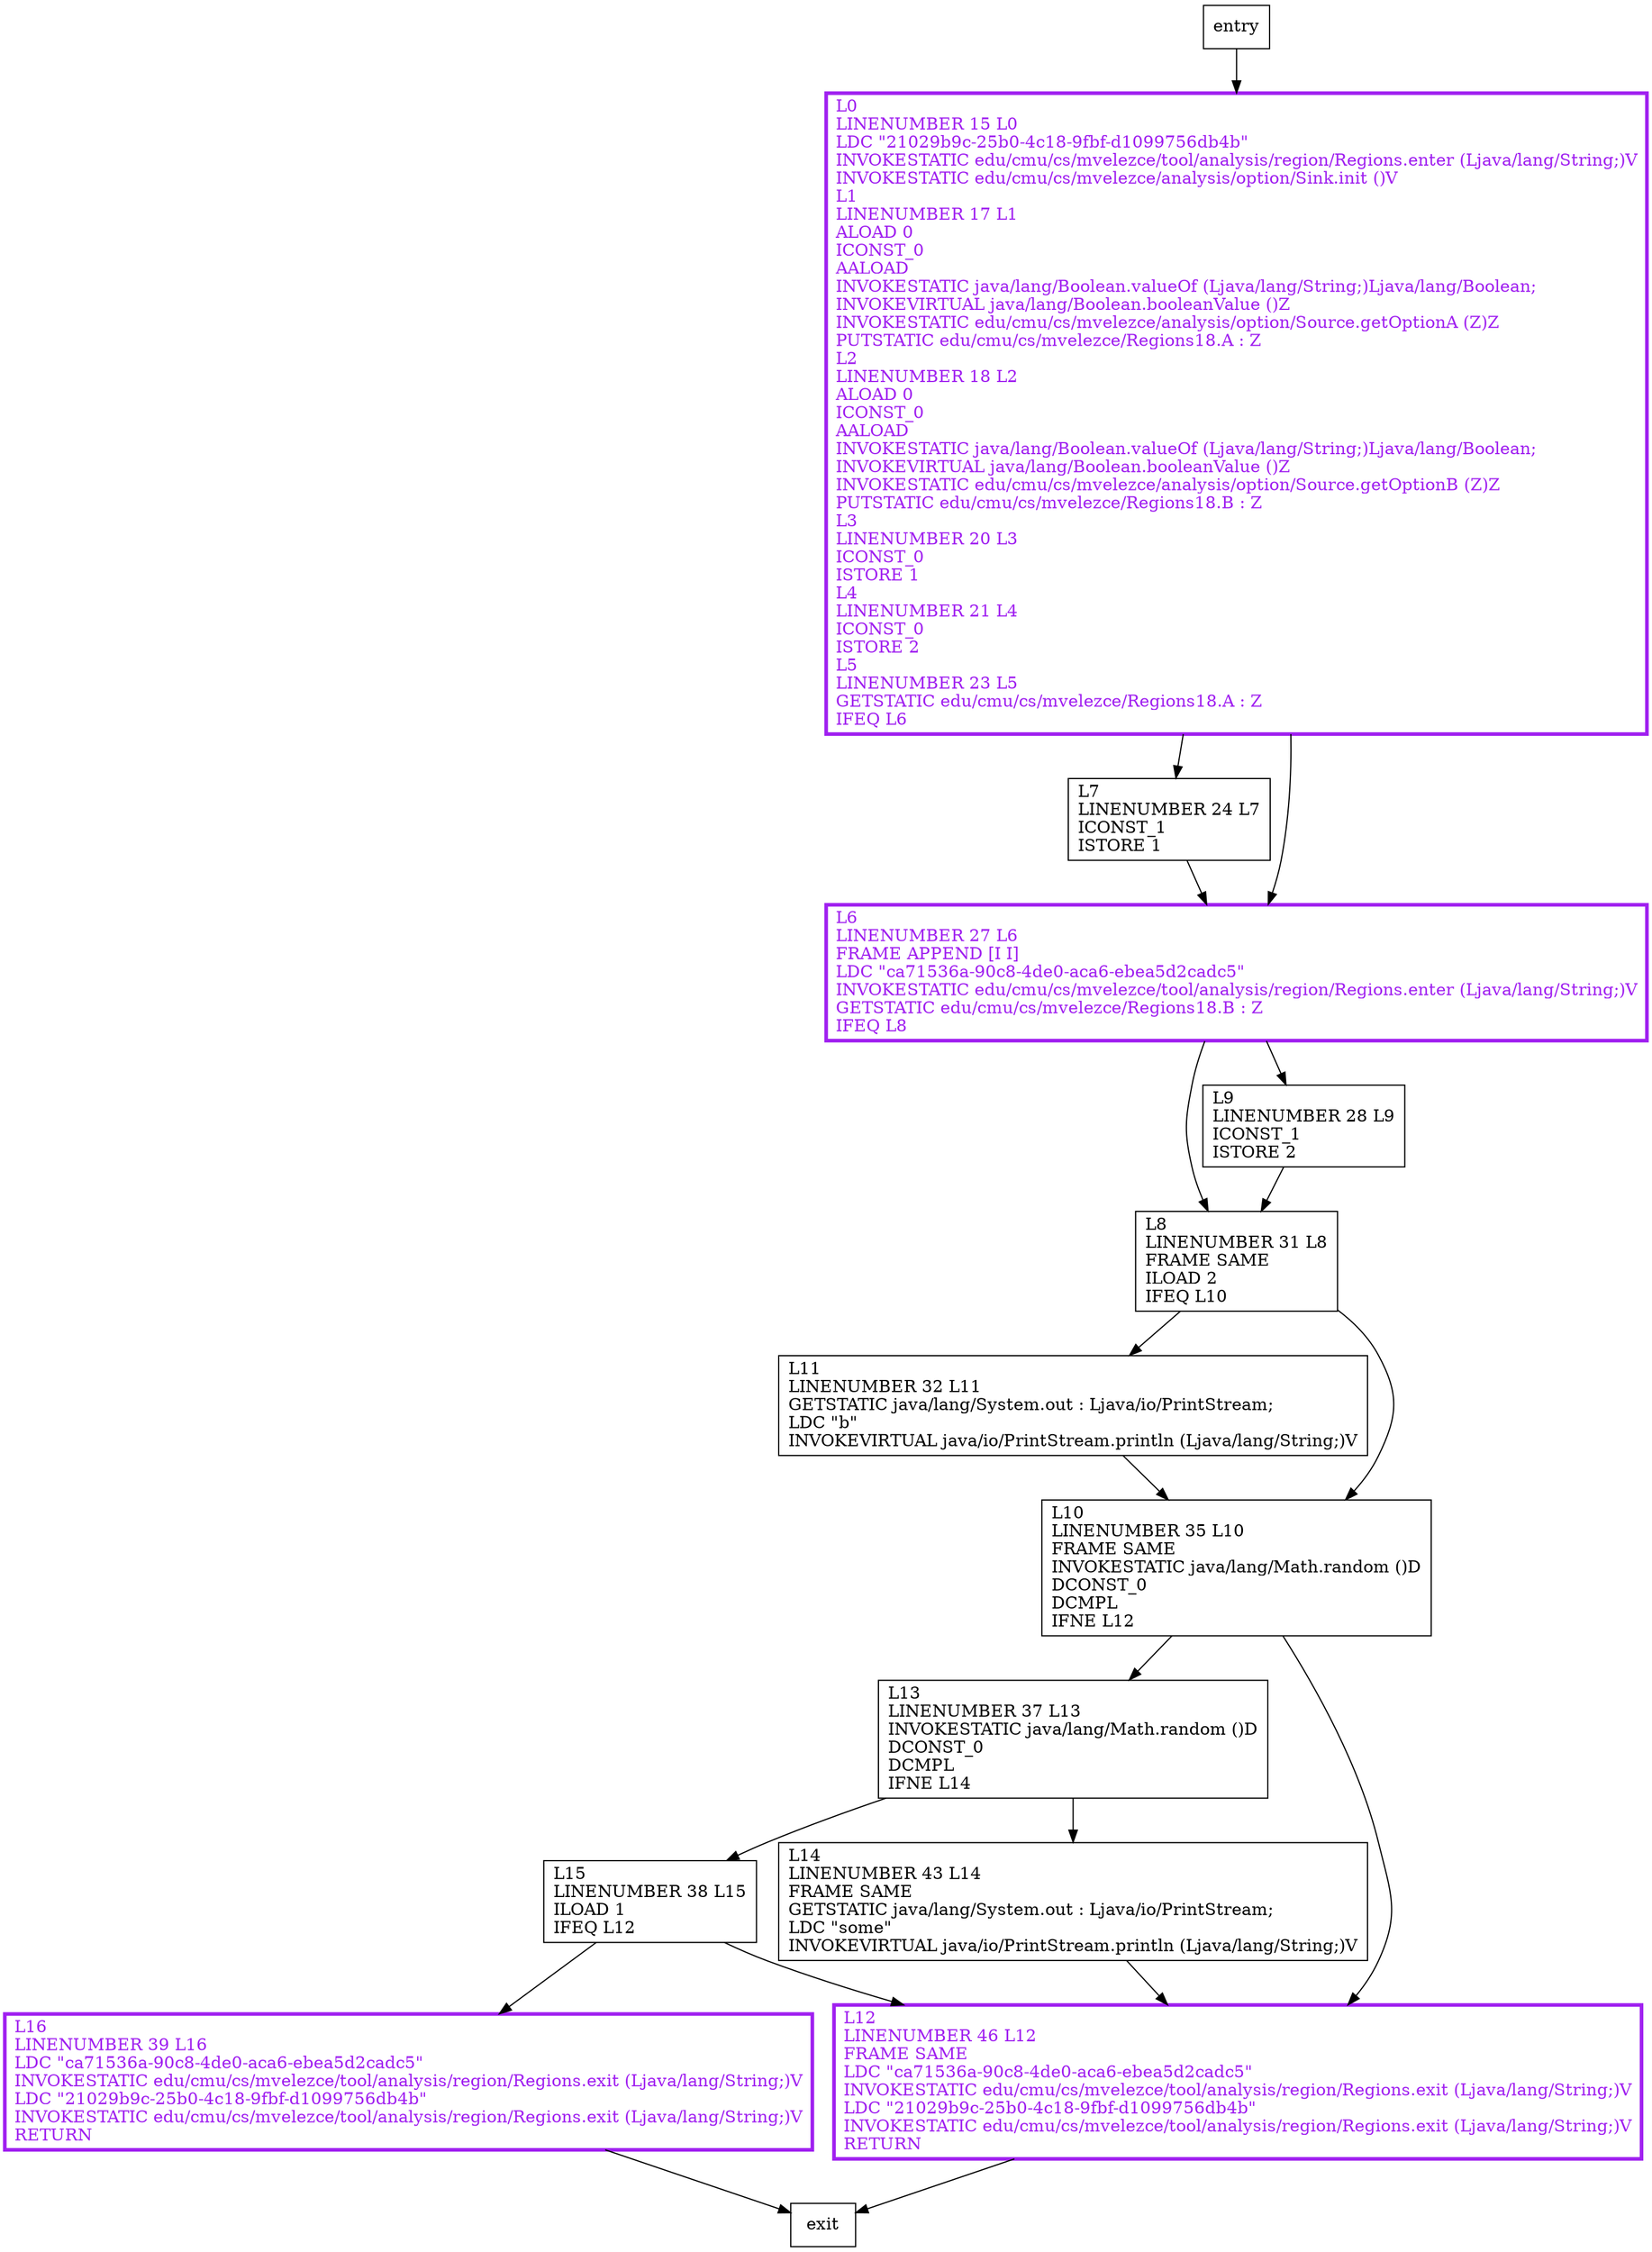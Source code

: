 digraph main {
node [shape=record];
937582196 [label="L16\lLINENUMBER 39 L16\lLDC \"ca71536a-90c8-4de0-aca6-ebea5d2cadc5\"\lINVOKESTATIC edu/cmu/cs/mvelezce/tool/analysis/region/Regions.exit (Ljava/lang/String;)V\lLDC \"21029b9c-25b0-4c18-9fbf-d1099756db4b\"\lINVOKESTATIC edu/cmu/cs/mvelezce/tool/analysis/region/Regions.exit (Ljava/lang/String;)V\lRETURN\l"];
1809498990 [label="L14\lLINENUMBER 43 L14\lFRAME SAME\lGETSTATIC java/lang/System.out : Ljava/io/PrintStream;\lLDC \"some\"\lINVOKEVIRTUAL java/io/PrintStream.println (Ljava/lang/String;)V\l"];
689807976 [label="L7\lLINENUMBER 24 L7\lICONST_1\lISTORE 1\l"];
951454875 [label="L6\lLINENUMBER 27 L6\lFRAME APPEND [I I]\lLDC \"ca71536a-90c8-4de0-aca6-ebea5d2cadc5\"\lINVOKESTATIC edu/cmu/cs/mvelezce/tool/analysis/region/Regions.enter (Ljava/lang/String;)V\lGETSTATIC edu/cmu/cs/mvelezce/Regions18.B : Z\lIFEQ L8\l"];
1932839957 [label="L8\lLINENUMBER 31 L8\lFRAME SAME\lILOAD 2\lIFEQ L10\l"];
1611085684 [label="L0\lLINENUMBER 15 L0\lLDC \"21029b9c-25b0-4c18-9fbf-d1099756db4b\"\lINVOKESTATIC edu/cmu/cs/mvelezce/tool/analysis/region/Regions.enter (Ljava/lang/String;)V\lINVOKESTATIC edu/cmu/cs/mvelezce/analysis/option/Sink.init ()V\lL1\lLINENUMBER 17 L1\lALOAD 0\lICONST_0\lAALOAD\lINVOKESTATIC java/lang/Boolean.valueOf (Ljava/lang/String;)Ljava/lang/Boolean;\lINVOKEVIRTUAL java/lang/Boolean.booleanValue ()Z\lINVOKESTATIC edu/cmu/cs/mvelezce/analysis/option/Source.getOptionA (Z)Z\lPUTSTATIC edu/cmu/cs/mvelezce/Regions18.A : Z\lL2\lLINENUMBER 18 L2\lALOAD 0\lICONST_0\lAALOAD\lINVOKESTATIC java/lang/Boolean.valueOf (Ljava/lang/String;)Ljava/lang/Boolean;\lINVOKEVIRTUAL java/lang/Boolean.booleanValue ()Z\lINVOKESTATIC edu/cmu/cs/mvelezce/analysis/option/Source.getOptionB (Z)Z\lPUTSTATIC edu/cmu/cs/mvelezce/Regions18.B : Z\lL3\lLINENUMBER 20 L3\lICONST_0\lISTORE 1\lL4\lLINENUMBER 21 L4\lICONST_0\lISTORE 2\lL5\lLINENUMBER 23 L5\lGETSTATIC edu/cmu/cs/mvelezce/Regions18.A : Z\lIFEQ L6\l"];
376982630 [label="L13\lLINENUMBER 37 L13\lINVOKESTATIC java/lang/Math.random ()D\lDCONST_0\lDCMPL\lIFNE L14\l"];
1723929182 [label="L11\lLINENUMBER 32 L11\lGETSTATIC java/lang/System.out : Ljava/io/PrintStream;\lLDC \"b\"\lINVOKEVIRTUAL java/io/PrintStream.println (Ljava/lang/String;)V\l"];
571210389 [label="L10\lLINENUMBER 35 L10\lFRAME SAME\lINVOKESTATIC java/lang/Math.random ()D\lDCONST_0\lDCMPL\lIFNE L12\l"];
710011280 [label="L9\lLINENUMBER 28 L9\lICONST_1\lISTORE 2\l"];
859848439 [label="L12\lLINENUMBER 46 L12\lFRAME SAME\lLDC \"ca71536a-90c8-4de0-aca6-ebea5d2cadc5\"\lINVOKESTATIC edu/cmu/cs/mvelezce/tool/analysis/region/Regions.exit (Ljava/lang/String;)V\lLDC \"21029b9c-25b0-4c18-9fbf-d1099756db4b\"\lINVOKESTATIC edu/cmu/cs/mvelezce/tool/analysis/region/Regions.exit (Ljava/lang/String;)V\lRETURN\l"];
90668969 [label="L15\lLINENUMBER 38 L15\lILOAD 1\lIFEQ L12\l"];
entry;
exit;
1723929182 -> 571210389;
571210389 -> 376982630;
571210389 -> 859848439;
937582196 -> exit;
entry -> 1611085684;
1809498990 -> 859848439;
689807976 -> 951454875;
951454875 -> 1932839957;
951454875 -> 710011280;
1932839957 -> 1723929182;
1932839957 -> 571210389;
1611085684 -> 689807976;
1611085684 -> 951454875;
376982630 -> 1809498990;
376982630 -> 90668969;
710011280 -> 1932839957;
859848439 -> exit;
90668969 -> 937582196;
90668969 -> 859848439;
937582196[fontcolor="purple", penwidth=3, color="purple"];
951454875[fontcolor="purple", penwidth=3, color="purple"];
1611085684[fontcolor="purple", penwidth=3, color="purple"];
859848439[fontcolor="purple", penwidth=3, color="purple"];
}
